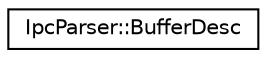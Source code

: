 digraph "Graphical Class Hierarchy"
{
  edge [fontname="Helvetica",fontsize="10",labelfontname="Helvetica",labelfontsize="10"];
  node [fontname="Helvetica",fontsize="10",shape=record];
  rankdir="LR";
  Node0 [label="IpcParser::BufferDesc",height=0.2,width=0.4,color="black", fillcolor="white", style="filled",URL="$structIpcParser_1_1BufferDesc.html"];
}

